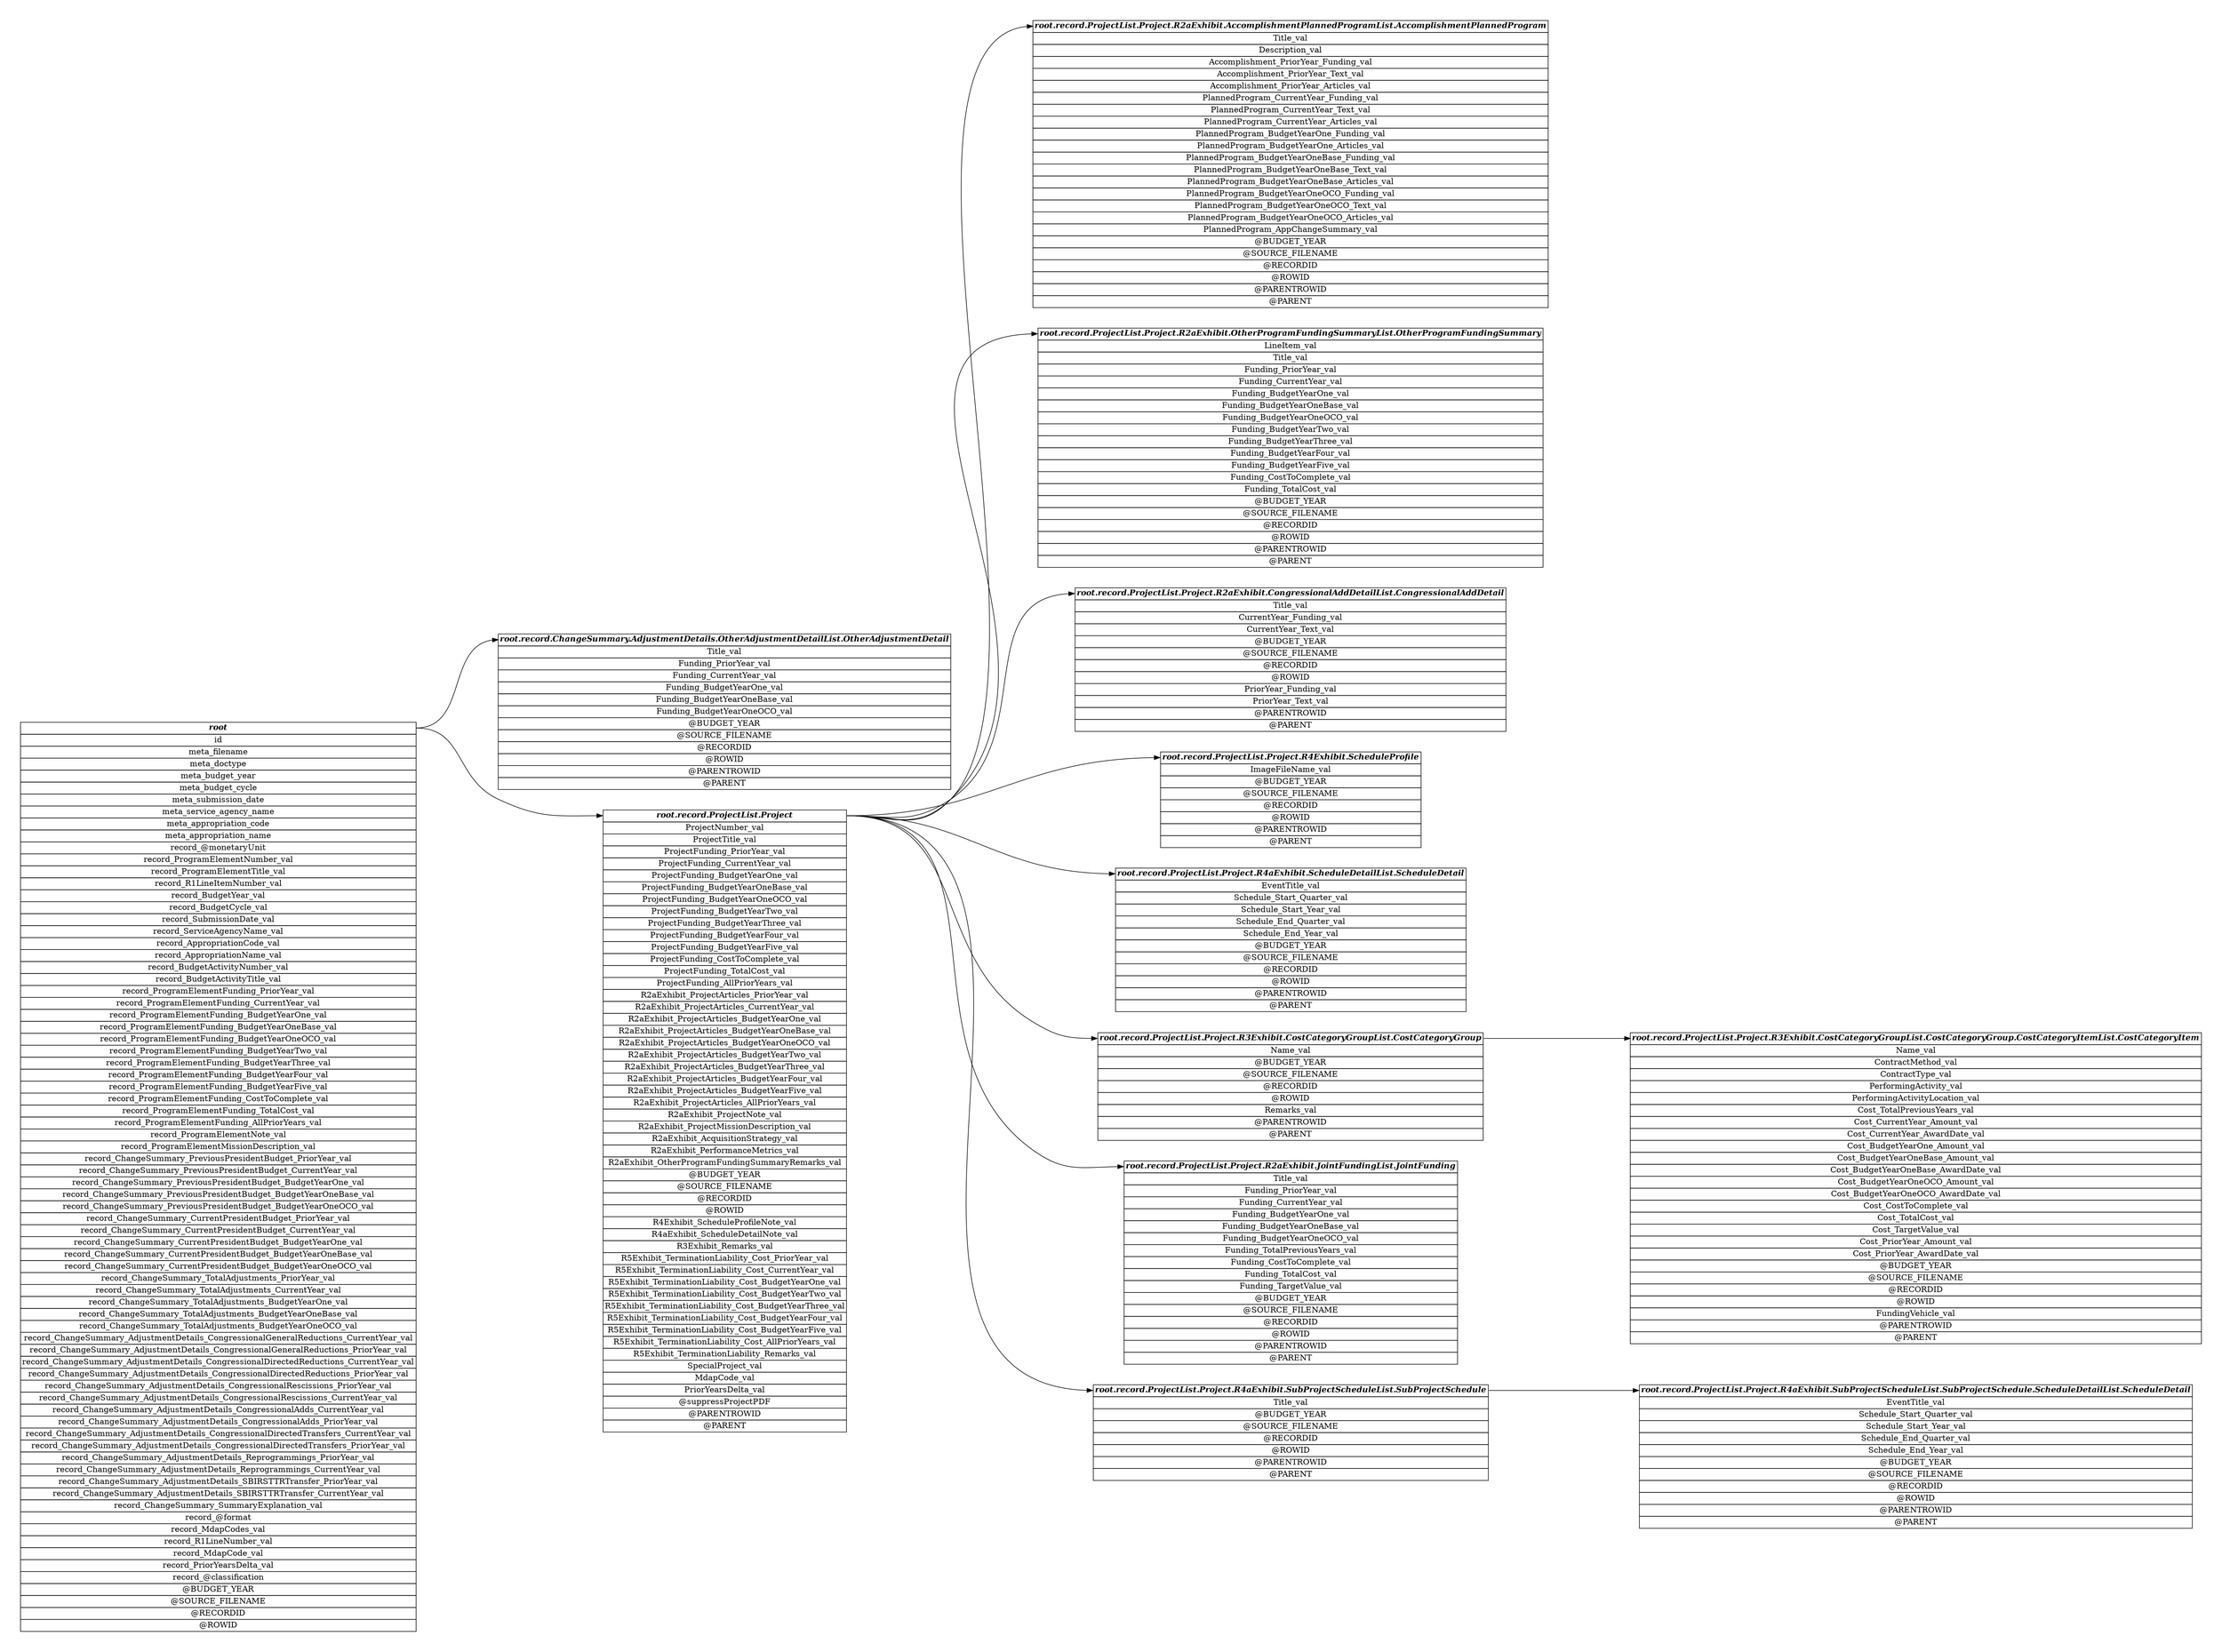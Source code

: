 digraph {
  graph [pad="0.5", nodesep="0.5", ranksep="2"];

  node [shape=plain]

  rankdir=LR;



"root" [label=<
  <table border="0" cellborder="1" cellspacing="0">
  <tr><td port="0"><b><i>root</i></b></td></tr>
  <tr><td port="id">id</td></tr>
  <tr><td port="meta_filename">meta_filename</td></tr>
  <tr><td port="meta_doctype">meta_doctype</td></tr>
  <tr><td port="meta_budget_year">meta_budget_year</td></tr>
  <tr><td port="meta_budget_cycle">meta_budget_cycle</td></tr>
  <tr><td port="meta_submission_date">meta_submission_date</td></tr>
  <tr><td port="meta_service_agency_name">meta_service_agency_name</td></tr>
  <tr><td port="meta_appropriation_code">meta_appropriation_code</td></tr>
  <tr><td port="meta_appropriation_name">meta_appropriation_name</td></tr>
  <tr><td port="record_@monetaryUnit">record_@monetaryUnit</td></tr>
  <tr><td port="record_ProgramElementNumber_val">record_ProgramElementNumber_val</td></tr>
  <tr><td port="record_ProgramElementTitle_val">record_ProgramElementTitle_val</td></tr>
  <tr><td port="record_R1LineItemNumber_val">record_R1LineItemNumber_val</td></tr>
  <tr><td port="record_BudgetYear_val">record_BudgetYear_val</td></tr>
  <tr><td port="record_BudgetCycle_val">record_BudgetCycle_val</td></tr>
  <tr><td port="record_SubmissionDate_val">record_SubmissionDate_val</td></tr>
  <tr><td port="record_ServiceAgencyName_val">record_ServiceAgencyName_val</td></tr>
  <tr><td port="record_AppropriationCode_val">record_AppropriationCode_val</td></tr>
  <tr><td port="record_AppropriationName_val">record_AppropriationName_val</td></tr>
  <tr><td port="record_BudgetActivityNumber_val">record_BudgetActivityNumber_val</td></tr>
  <tr><td port="record_BudgetActivityTitle_val">record_BudgetActivityTitle_val</td></tr>
  <tr><td port="record_ProgramElementFunding_PriorYear_val">record_ProgramElementFunding_PriorYear_val</td></tr>
  <tr><td port="record_ProgramElementFunding_CurrentYear_val">record_ProgramElementFunding_CurrentYear_val</td></tr>
  <tr><td port="record_ProgramElementFunding_BudgetYearOne_val">record_ProgramElementFunding_BudgetYearOne_val</td></tr>
  <tr><td port="record_ProgramElementFunding_BudgetYearOneBase_val">record_ProgramElementFunding_BudgetYearOneBase_val</td></tr>
  <tr><td port="record_ProgramElementFunding_BudgetYearOneOCO_val">record_ProgramElementFunding_BudgetYearOneOCO_val</td></tr>
  <tr><td port="record_ProgramElementFunding_BudgetYearTwo_val">record_ProgramElementFunding_BudgetYearTwo_val</td></tr>
  <tr><td port="record_ProgramElementFunding_BudgetYearThree_val">record_ProgramElementFunding_BudgetYearThree_val</td></tr>
  <tr><td port="record_ProgramElementFunding_BudgetYearFour_val">record_ProgramElementFunding_BudgetYearFour_val</td></tr>
  <tr><td port="record_ProgramElementFunding_BudgetYearFive_val">record_ProgramElementFunding_BudgetYearFive_val</td></tr>
  <tr><td port="record_ProgramElementFunding_CostToComplete_val">record_ProgramElementFunding_CostToComplete_val</td></tr>
  <tr><td port="record_ProgramElementFunding_TotalCost_val">record_ProgramElementFunding_TotalCost_val</td></tr>
  <tr><td port="record_ProgramElementFunding_AllPriorYears_val">record_ProgramElementFunding_AllPriorYears_val</td></tr>
  <tr><td port="record_ProgramElementNote_val">record_ProgramElementNote_val</td></tr>
  <tr><td port="record_ProgramElementMissionDescription_val">record_ProgramElementMissionDescription_val</td></tr>
  <tr><td port="record_ChangeSummary_PreviousPresidentBudget_PriorYear_val">record_ChangeSummary_PreviousPresidentBudget_PriorYear_val</td></tr>
  <tr><td port="record_ChangeSummary_PreviousPresidentBudget_CurrentYear_val">record_ChangeSummary_PreviousPresidentBudget_CurrentYear_val</td></tr>
  <tr><td port="record_ChangeSummary_PreviousPresidentBudget_BudgetYearOne_val">record_ChangeSummary_PreviousPresidentBudget_BudgetYearOne_val</td></tr>
  <tr><td port="record_ChangeSummary_PreviousPresidentBudget_BudgetYearOneBase_val">record_ChangeSummary_PreviousPresidentBudget_BudgetYearOneBase_val</td></tr>
  <tr><td port="record_ChangeSummary_PreviousPresidentBudget_BudgetYearOneOCO_val">record_ChangeSummary_PreviousPresidentBudget_BudgetYearOneOCO_val</td></tr>
  <tr><td port="record_ChangeSummary_CurrentPresidentBudget_PriorYear_val">record_ChangeSummary_CurrentPresidentBudget_PriorYear_val</td></tr>
  <tr><td port="record_ChangeSummary_CurrentPresidentBudget_CurrentYear_val">record_ChangeSummary_CurrentPresidentBudget_CurrentYear_val</td></tr>
  <tr><td port="record_ChangeSummary_CurrentPresidentBudget_BudgetYearOne_val">record_ChangeSummary_CurrentPresidentBudget_BudgetYearOne_val</td></tr>
  <tr><td port="record_ChangeSummary_CurrentPresidentBudget_BudgetYearOneBase_val">record_ChangeSummary_CurrentPresidentBudget_BudgetYearOneBase_val</td></tr>
  <tr><td port="record_ChangeSummary_CurrentPresidentBudget_BudgetYearOneOCO_val">record_ChangeSummary_CurrentPresidentBudget_BudgetYearOneOCO_val</td></tr>
  <tr><td port="record_ChangeSummary_TotalAdjustments_PriorYear_val">record_ChangeSummary_TotalAdjustments_PriorYear_val</td></tr>
  <tr><td port="record_ChangeSummary_TotalAdjustments_CurrentYear_val">record_ChangeSummary_TotalAdjustments_CurrentYear_val</td></tr>
  <tr><td port="record_ChangeSummary_TotalAdjustments_BudgetYearOne_val">record_ChangeSummary_TotalAdjustments_BudgetYearOne_val</td></tr>
  <tr><td port="record_ChangeSummary_TotalAdjustments_BudgetYearOneBase_val">record_ChangeSummary_TotalAdjustments_BudgetYearOneBase_val</td></tr>
  <tr><td port="record_ChangeSummary_TotalAdjustments_BudgetYearOneOCO_val">record_ChangeSummary_TotalAdjustments_BudgetYearOneOCO_val</td></tr>
  <tr><td port="record_ChangeSummary_AdjustmentDetails_CongressionalGeneralReductions_CurrentYear_val">record_ChangeSummary_AdjustmentDetails_CongressionalGeneralReductions_CurrentYear_val</td></tr>
  <tr><td port="record_ChangeSummary_AdjustmentDetails_CongressionalGeneralReductions_PriorYear_val">record_ChangeSummary_AdjustmentDetails_CongressionalGeneralReductions_PriorYear_val</td></tr>
  <tr><td port="record_ChangeSummary_AdjustmentDetails_CongressionalDirectedReductions_CurrentYear_val">record_ChangeSummary_AdjustmentDetails_CongressionalDirectedReductions_CurrentYear_val</td></tr>
  <tr><td port="record_ChangeSummary_AdjustmentDetails_CongressionalDirectedReductions_PriorYear_val">record_ChangeSummary_AdjustmentDetails_CongressionalDirectedReductions_PriorYear_val</td></tr>
  <tr><td port="record_ChangeSummary_AdjustmentDetails_CongressionalRescissions_PriorYear_val">record_ChangeSummary_AdjustmentDetails_CongressionalRescissions_PriorYear_val</td></tr>
  <tr><td port="record_ChangeSummary_AdjustmentDetails_CongressionalRescissions_CurrentYear_val">record_ChangeSummary_AdjustmentDetails_CongressionalRescissions_CurrentYear_val</td></tr>
  <tr><td port="record_ChangeSummary_AdjustmentDetails_CongressionalAdds_CurrentYear_val">record_ChangeSummary_AdjustmentDetails_CongressionalAdds_CurrentYear_val</td></tr>
  <tr><td port="record_ChangeSummary_AdjustmentDetails_CongressionalAdds_PriorYear_val">record_ChangeSummary_AdjustmentDetails_CongressionalAdds_PriorYear_val</td></tr>
  <tr><td port="record_ChangeSummary_AdjustmentDetails_CongressionalDirectedTransfers_CurrentYear_val">record_ChangeSummary_AdjustmentDetails_CongressionalDirectedTransfers_CurrentYear_val</td></tr>
  <tr><td port="record_ChangeSummary_AdjustmentDetails_CongressionalDirectedTransfers_PriorYear_val">record_ChangeSummary_AdjustmentDetails_CongressionalDirectedTransfers_PriorYear_val</td></tr>
  <tr><td port="record_ChangeSummary_AdjustmentDetails_Reprogrammings_PriorYear_val">record_ChangeSummary_AdjustmentDetails_Reprogrammings_PriorYear_val</td></tr>
  <tr><td port="record_ChangeSummary_AdjustmentDetails_Reprogrammings_CurrentYear_val">record_ChangeSummary_AdjustmentDetails_Reprogrammings_CurrentYear_val</td></tr>
  <tr><td port="record_ChangeSummary_AdjustmentDetails_SBIRSTTRTransfer_PriorYear_val">record_ChangeSummary_AdjustmentDetails_SBIRSTTRTransfer_PriorYear_val</td></tr>
  <tr><td port="record_ChangeSummary_AdjustmentDetails_SBIRSTTRTransfer_CurrentYear_val">record_ChangeSummary_AdjustmentDetails_SBIRSTTRTransfer_CurrentYear_val</td></tr>
  <tr><td port="record_ChangeSummary_SummaryExplanation_val">record_ChangeSummary_SummaryExplanation_val</td></tr>
  <tr><td port="record_@format">record_@format</td></tr>
  <tr><td port="record_MdapCodes_val">record_MdapCodes_val</td></tr>
  <tr><td port="record_R1LineNumber_val">record_R1LineNumber_val</td></tr>
  <tr><td port="record_MdapCode_val">record_MdapCode_val</td></tr>
  <tr><td port="record_PriorYearsDelta_val">record_PriorYearsDelta_val</td></tr>
  <tr><td port="record_@classification">record_@classification</td></tr>
  <tr><td port="@BUDGET_YEAR">@BUDGET_YEAR</td></tr>
  <tr><td port="@SOURCE_FILENAME">@SOURCE_FILENAME</td></tr>
  <tr><td port="@RECORDID">@RECORDID</td></tr>
  <tr><td port="@ROWID">@ROWID</td></tr>
  </table>>];



"root.record.ChangeSummary.AdjustmentDetails.OtherAdjustmentDetailList.OtherAdjustmentDetail" [label=<
  <table border="0" cellborder="1" cellspacing="0">
  <tr><td port="0"><b><i>root.record.ChangeSummary.AdjustmentDetails.OtherAdjustmentDetailList.OtherAdjustmentDetail</i></b></td></tr>
  <tr><td port="Title_val">Title_val</td></tr>
  <tr><td port="Funding_PriorYear_val">Funding_PriorYear_val</td></tr>
  <tr><td port="Funding_CurrentYear_val">Funding_CurrentYear_val</td></tr>
  <tr><td port="Funding_BudgetYearOne_val">Funding_BudgetYearOne_val</td></tr>
  <tr><td port="Funding_BudgetYearOneBase_val">Funding_BudgetYearOneBase_val</td></tr>
  <tr><td port="Funding_BudgetYearOneOCO_val">Funding_BudgetYearOneOCO_val</td></tr>
  <tr><td port="@BUDGET_YEAR">@BUDGET_YEAR</td></tr>
  <tr><td port="@SOURCE_FILENAME">@SOURCE_FILENAME</td></tr>
  <tr><td port="@RECORDID">@RECORDID</td></tr>
  <tr><td port="@ROWID">@ROWID</td></tr>
  <tr><td port="@PARENTROWID">@PARENTROWID</td></tr>
  <tr><td port="@PARENT">@PARENT</td></tr>
  </table>>];



"root.record.ProjectList.Project" [label=<
  <table border="0" cellborder="1" cellspacing="0">
  <tr><td port="0"><b><i>root.record.ProjectList.Project</i></b></td></tr>
  <tr><td port="ProjectNumber_val">ProjectNumber_val</td></tr>
  <tr><td port="ProjectTitle_val">ProjectTitle_val</td></tr>
  <tr><td port="ProjectFunding_PriorYear_val">ProjectFunding_PriorYear_val</td></tr>
  <tr><td port="ProjectFunding_CurrentYear_val">ProjectFunding_CurrentYear_val</td></tr>
  <tr><td port="ProjectFunding_BudgetYearOne_val">ProjectFunding_BudgetYearOne_val</td></tr>
  <tr><td port="ProjectFunding_BudgetYearOneBase_val">ProjectFunding_BudgetYearOneBase_val</td></tr>
  <tr><td port="ProjectFunding_BudgetYearOneOCO_val">ProjectFunding_BudgetYearOneOCO_val</td></tr>
  <tr><td port="ProjectFunding_BudgetYearTwo_val">ProjectFunding_BudgetYearTwo_val</td></tr>
  <tr><td port="ProjectFunding_BudgetYearThree_val">ProjectFunding_BudgetYearThree_val</td></tr>
  <tr><td port="ProjectFunding_BudgetYearFour_val">ProjectFunding_BudgetYearFour_val</td></tr>
  <tr><td port="ProjectFunding_BudgetYearFive_val">ProjectFunding_BudgetYearFive_val</td></tr>
  <tr><td port="ProjectFunding_CostToComplete_val">ProjectFunding_CostToComplete_val</td></tr>
  <tr><td port="ProjectFunding_TotalCost_val">ProjectFunding_TotalCost_val</td></tr>
  <tr><td port="ProjectFunding_AllPriorYears_val">ProjectFunding_AllPriorYears_val</td></tr>
  <tr><td port="R2aExhibit_ProjectArticles_PriorYear_val">R2aExhibit_ProjectArticles_PriorYear_val</td></tr>
  <tr><td port="R2aExhibit_ProjectArticles_CurrentYear_val">R2aExhibit_ProjectArticles_CurrentYear_val</td></tr>
  <tr><td port="R2aExhibit_ProjectArticles_BudgetYearOne_val">R2aExhibit_ProjectArticles_BudgetYearOne_val</td></tr>
  <tr><td port="R2aExhibit_ProjectArticles_BudgetYearOneBase_val">R2aExhibit_ProjectArticles_BudgetYearOneBase_val</td></tr>
  <tr><td port="R2aExhibit_ProjectArticles_BudgetYearOneOCO_val">R2aExhibit_ProjectArticles_BudgetYearOneOCO_val</td></tr>
  <tr><td port="R2aExhibit_ProjectArticles_BudgetYearTwo_val">R2aExhibit_ProjectArticles_BudgetYearTwo_val</td></tr>
  <tr><td port="R2aExhibit_ProjectArticles_BudgetYearThree_val">R2aExhibit_ProjectArticles_BudgetYearThree_val</td></tr>
  <tr><td port="R2aExhibit_ProjectArticles_BudgetYearFour_val">R2aExhibit_ProjectArticles_BudgetYearFour_val</td></tr>
  <tr><td port="R2aExhibit_ProjectArticles_BudgetYearFive_val">R2aExhibit_ProjectArticles_BudgetYearFive_val</td></tr>
  <tr><td port="R2aExhibit_ProjectArticles_AllPriorYears_val">R2aExhibit_ProjectArticles_AllPriorYears_val</td></tr>
  <tr><td port="R2aExhibit_ProjectNote_val">R2aExhibit_ProjectNote_val</td></tr>
  <tr><td port="R2aExhibit_ProjectMissionDescription_val">R2aExhibit_ProjectMissionDescription_val</td></tr>
  <tr><td port="R2aExhibit_AcquisitionStrategy_val">R2aExhibit_AcquisitionStrategy_val</td></tr>
  <tr><td port="R2aExhibit_PerformanceMetrics_val">R2aExhibit_PerformanceMetrics_val</td></tr>
  <tr><td port="R2aExhibit_OtherProgramFundingSummaryRemarks_val">R2aExhibit_OtherProgramFundingSummaryRemarks_val</td></tr>
  <tr><td port="@BUDGET_YEAR">@BUDGET_YEAR</td></tr>
  <tr><td port="@SOURCE_FILENAME">@SOURCE_FILENAME</td></tr>
  <tr><td port="@RECORDID">@RECORDID</td></tr>
  <tr><td port="@ROWID">@ROWID</td></tr>
  <tr><td port="R4Exhibit_ScheduleProfileNote_val">R4Exhibit_ScheduleProfileNote_val</td></tr>
  <tr><td port="R4aExhibit_ScheduleDetailNote_val">R4aExhibit_ScheduleDetailNote_val</td></tr>
  <tr><td port="R3Exhibit_Remarks_val">R3Exhibit_Remarks_val</td></tr>
  <tr><td port="R5Exhibit_TerminationLiability_Cost_PriorYear_val">R5Exhibit_TerminationLiability_Cost_PriorYear_val</td></tr>
  <tr><td port="R5Exhibit_TerminationLiability_Cost_CurrentYear_val">R5Exhibit_TerminationLiability_Cost_CurrentYear_val</td></tr>
  <tr><td port="R5Exhibit_TerminationLiability_Cost_BudgetYearOne_val">R5Exhibit_TerminationLiability_Cost_BudgetYearOne_val</td></tr>
  <tr><td port="R5Exhibit_TerminationLiability_Cost_BudgetYearTwo_val">R5Exhibit_TerminationLiability_Cost_BudgetYearTwo_val</td></tr>
  <tr><td port="R5Exhibit_TerminationLiability_Cost_BudgetYearThree_val">R5Exhibit_TerminationLiability_Cost_BudgetYearThree_val</td></tr>
  <tr><td port="R5Exhibit_TerminationLiability_Cost_BudgetYearFour_val">R5Exhibit_TerminationLiability_Cost_BudgetYearFour_val</td></tr>
  <tr><td port="R5Exhibit_TerminationLiability_Cost_BudgetYearFive_val">R5Exhibit_TerminationLiability_Cost_BudgetYearFive_val</td></tr>
  <tr><td port="R5Exhibit_TerminationLiability_Cost_AllPriorYears_val">R5Exhibit_TerminationLiability_Cost_AllPriorYears_val</td></tr>
  <tr><td port="R5Exhibit_TerminationLiability_Remarks_val">R5Exhibit_TerminationLiability_Remarks_val</td></tr>
  <tr><td port="SpecialProject_val">SpecialProject_val</td></tr>
  <tr><td port="MdapCode_val">MdapCode_val</td></tr>
  <tr><td port="PriorYearsDelta_val">PriorYearsDelta_val</td></tr>
  <tr><td port="@suppressProjectPDF">@suppressProjectPDF</td></tr>
  <tr><td port="@PARENTROWID">@PARENTROWID</td></tr>
  <tr><td port="@PARENT">@PARENT</td></tr>
  </table>>];



"root.record.ProjectList.Project.R2aExhibit.AccomplishmentPlannedProgramList.AccomplishmentPlannedProgram" [label=<
  <table border="0" cellborder="1" cellspacing="0">
  <tr><td port="0"><b><i>root.record.ProjectList.Project.R2aExhibit.AccomplishmentPlannedProgramList.AccomplishmentPlannedProgram</i></b></td></tr>
  <tr><td port="Title_val">Title_val</td></tr>
  <tr><td port="Description_val">Description_val</td></tr>
  <tr><td port="Accomplishment_PriorYear_Funding_val">Accomplishment_PriorYear_Funding_val</td></tr>
  <tr><td port="Accomplishment_PriorYear_Text_val">Accomplishment_PriorYear_Text_val</td></tr>
  <tr><td port="Accomplishment_PriorYear_Articles_val">Accomplishment_PriorYear_Articles_val</td></tr>
  <tr><td port="PlannedProgram_CurrentYear_Funding_val">PlannedProgram_CurrentYear_Funding_val</td></tr>
  <tr><td port="PlannedProgram_CurrentYear_Text_val">PlannedProgram_CurrentYear_Text_val</td></tr>
  <tr><td port="PlannedProgram_CurrentYear_Articles_val">PlannedProgram_CurrentYear_Articles_val</td></tr>
  <tr><td port="PlannedProgram_BudgetYearOne_Funding_val">PlannedProgram_BudgetYearOne_Funding_val</td></tr>
  <tr><td port="PlannedProgram_BudgetYearOne_Articles_val">PlannedProgram_BudgetYearOne_Articles_val</td></tr>
  <tr><td port="PlannedProgram_BudgetYearOneBase_Funding_val">PlannedProgram_BudgetYearOneBase_Funding_val</td></tr>
  <tr><td port="PlannedProgram_BudgetYearOneBase_Text_val">PlannedProgram_BudgetYearOneBase_Text_val</td></tr>
  <tr><td port="PlannedProgram_BudgetYearOneBase_Articles_val">PlannedProgram_BudgetYearOneBase_Articles_val</td></tr>
  <tr><td port="PlannedProgram_BudgetYearOneOCO_Funding_val">PlannedProgram_BudgetYearOneOCO_Funding_val</td></tr>
  <tr><td port="PlannedProgram_BudgetYearOneOCO_Text_val">PlannedProgram_BudgetYearOneOCO_Text_val</td></tr>
  <tr><td port="PlannedProgram_BudgetYearOneOCO_Articles_val">PlannedProgram_BudgetYearOneOCO_Articles_val</td></tr>
  <tr><td port="PlannedProgram_AppChangeSummary_val">PlannedProgram_AppChangeSummary_val</td></tr>
  <tr><td port="@BUDGET_YEAR">@BUDGET_YEAR</td></tr>
  <tr><td port="@SOURCE_FILENAME">@SOURCE_FILENAME</td></tr>
  <tr><td port="@RECORDID">@RECORDID</td></tr>
  <tr><td port="@ROWID">@ROWID</td></tr>
  <tr><td port="@PARENTROWID">@PARENTROWID</td></tr>
  <tr><td port="@PARENT">@PARENT</td></tr>
  </table>>];



"root.record.ProjectList.Project.R2aExhibit.OtherProgramFundingSummaryList.OtherProgramFundingSummary" [label=<
  <table border="0" cellborder="1" cellspacing="0">
  <tr><td port="0"><b><i>root.record.ProjectList.Project.R2aExhibit.OtherProgramFundingSummaryList.OtherProgramFundingSummary</i></b></td></tr>
  <tr><td port="LineItem_val">LineItem_val</td></tr>
  <tr><td port="Title_val">Title_val</td></tr>
  <tr><td port="Funding_PriorYear_val">Funding_PriorYear_val</td></tr>
  <tr><td port="Funding_CurrentYear_val">Funding_CurrentYear_val</td></tr>
  <tr><td port="Funding_BudgetYearOne_val">Funding_BudgetYearOne_val</td></tr>
  <tr><td port="Funding_BudgetYearOneBase_val">Funding_BudgetYearOneBase_val</td></tr>
  <tr><td port="Funding_BudgetYearOneOCO_val">Funding_BudgetYearOneOCO_val</td></tr>
  <tr><td port="Funding_BudgetYearTwo_val">Funding_BudgetYearTwo_val</td></tr>
  <tr><td port="Funding_BudgetYearThree_val">Funding_BudgetYearThree_val</td></tr>
  <tr><td port="Funding_BudgetYearFour_val">Funding_BudgetYearFour_val</td></tr>
  <tr><td port="Funding_BudgetYearFive_val">Funding_BudgetYearFive_val</td></tr>
  <tr><td port="Funding_CostToComplete_val">Funding_CostToComplete_val</td></tr>
  <tr><td port="Funding_TotalCost_val">Funding_TotalCost_val</td></tr>
  <tr><td port="@BUDGET_YEAR">@BUDGET_YEAR</td></tr>
  <tr><td port="@SOURCE_FILENAME">@SOURCE_FILENAME</td></tr>
  <tr><td port="@RECORDID">@RECORDID</td></tr>
  <tr><td port="@ROWID">@ROWID</td></tr>
  <tr><td port="@PARENTROWID">@PARENTROWID</td></tr>
  <tr><td port="@PARENT">@PARENT</td></tr>
  </table>>];



"root.record.ProjectList.Project.R2aExhibit.CongressionalAddDetailList.CongressionalAddDetail" [label=<
  <table border="0" cellborder="1" cellspacing="0">
  <tr><td port="0"><b><i>root.record.ProjectList.Project.R2aExhibit.CongressionalAddDetailList.CongressionalAddDetail</i></b></td></tr>
  <tr><td port="Title_val">Title_val</td></tr>
  <tr><td port="CurrentYear_Funding_val">CurrentYear_Funding_val</td></tr>
  <tr><td port="CurrentYear_Text_val">CurrentYear_Text_val</td></tr>
  <tr><td port="@BUDGET_YEAR">@BUDGET_YEAR</td></tr>
  <tr><td port="@SOURCE_FILENAME">@SOURCE_FILENAME</td></tr>
  <tr><td port="@RECORDID">@RECORDID</td></tr>
  <tr><td port="@ROWID">@ROWID</td></tr>
  <tr><td port="PriorYear_Funding_val">PriorYear_Funding_val</td></tr>
  <tr><td port="PriorYear_Text_val">PriorYear_Text_val</td></tr>
  <tr><td port="@PARENTROWID">@PARENTROWID</td></tr>
  <tr><td port="@PARENT">@PARENT</td></tr>
  </table>>];



"root.record.ProjectList.Project.R4Exhibit.ScheduleProfile" [label=<
  <table border="0" cellborder="1" cellspacing="0">
  <tr><td port="0"><b><i>root.record.ProjectList.Project.R4Exhibit.ScheduleProfile</i></b></td></tr>
  <tr><td port="ImageFileName_val">ImageFileName_val</td></tr>
  <tr><td port="@BUDGET_YEAR">@BUDGET_YEAR</td></tr>
  <tr><td port="@SOURCE_FILENAME">@SOURCE_FILENAME</td></tr>
  <tr><td port="@RECORDID">@RECORDID</td></tr>
  <tr><td port="@ROWID">@ROWID</td></tr>
  <tr><td port="@PARENTROWID">@PARENTROWID</td></tr>
  <tr><td port="@PARENT">@PARENT</td></tr>
  </table>>];



"root.record.ProjectList.Project.R4aExhibit.ScheduleDetailList.ScheduleDetail" [label=<
  <table border="0" cellborder="1" cellspacing="0">
  <tr><td port="0"><b><i>root.record.ProjectList.Project.R4aExhibit.ScheduleDetailList.ScheduleDetail</i></b></td></tr>
  <tr><td port="EventTitle_val">EventTitle_val</td></tr>
  <tr><td port="Schedule_Start_Quarter_val">Schedule_Start_Quarter_val</td></tr>
  <tr><td port="Schedule_Start_Year_val">Schedule_Start_Year_val</td></tr>
  <tr><td port="Schedule_End_Quarter_val">Schedule_End_Quarter_val</td></tr>
  <tr><td port="Schedule_End_Year_val">Schedule_End_Year_val</td></tr>
  <tr><td port="@BUDGET_YEAR">@BUDGET_YEAR</td></tr>
  <tr><td port="@SOURCE_FILENAME">@SOURCE_FILENAME</td></tr>
  <tr><td port="@RECORDID">@RECORDID</td></tr>
  <tr><td port="@ROWID">@ROWID</td></tr>
  <tr><td port="@PARENTROWID">@PARENTROWID</td></tr>
  <tr><td port="@PARENT">@PARENT</td></tr>
  </table>>];



"root.record.ProjectList.Project.R3Exhibit.CostCategoryGroupList.CostCategoryGroup" [label=<
  <table border="0" cellborder="1" cellspacing="0">
  <tr><td port="0"><b><i>root.record.ProjectList.Project.R3Exhibit.CostCategoryGroupList.CostCategoryGroup</i></b></td></tr>
  <tr><td port="Name_val">Name_val</td></tr>
  <tr><td port="@BUDGET_YEAR">@BUDGET_YEAR</td></tr>
  <tr><td port="@SOURCE_FILENAME">@SOURCE_FILENAME</td></tr>
  <tr><td port="@RECORDID">@RECORDID</td></tr>
  <tr><td port="@ROWID">@ROWID</td></tr>
  <tr><td port="Remarks_val">Remarks_val</td></tr>
  <tr><td port="@PARENTROWID">@PARENTROWID</td></tr>
  <tr><td port="@PARENT">@PARENT</td></tr>
  </table>>];



"root.record.ProjectList.Project.R3Exhibit.CostCategoryGroupList.CostCategoryGroup.CostCategoryItemList.CostCategoryItem" [label=<
  <table border="0" cellborder="1" cellspacing="0">
  <tr><td port="0"><b><i>root.record.ProjectList.Project.R3Exhibit.CostCategoryGroupList.CostCategoryGroup.CostCategoryItemList.CostCategoryItem</i></b></td></tr>
  <tr><td port="Name_val">Name_val</td></tr>
  <tr><td port="ContractMethod_val">ContractMethod_val</td></tr>
  <tr><td port="ContractType_val">ContractType_val</td></tr>
  <tr><td port="PerformingActivity_val">PerformingActivity_val</td></tr>
  <tr><td port="PerformingActivityLocation_val">PerformingActivityLocation_val</td></tr>
  <tr><td port="Cost_TotalPreviousYears_val">Cost_TotalPreviousYears_val</td></tr>
  <tr><td port="Cost_CurrentYear_Amount_val">Cost_CurrentYear_Amount_val</td></tr>
  <tr><td port="Cost_CurrentYear_AwardDate_val">Cost_CurrentYear_AwardDate_val</td></tr>
  <tr><td port="Cost_BudgetYearOne_Amount_val">Cost_BudgetYearOne_Amount_val</td></tr>
  <tr><td port="Cost_BudgetYearOneBase_Amount_val">Cost_BudgetYearOneBase_Amount_val</td></tr>
  <tr><td port="Cost_BudgetYearOneBase_AwardDate_val">Cost_BudgetYearOneBase_AwardDate_val</td></tr>
  <tr><td port="Cost_BudgetYearOneOCO_Amount_val">Cost_BudgetYearOneOCO_Amount_val</td></tr>
  <tr><td port="Cost_BudgetYearOneOCO_AwardDate_val">Cost_BudgetYearOneOCO_AwardDate_val</td></tr>
  <tr><td port="Cost_CostToComplete_val">Cost_CostToComplete_val</td></tr>
  <tr><td port="Cost_TotalCost_val">Cost_TotalCost_val</td></tr>
  <tr><td port="Cost_TargetValue_val">Cost_TargetValue_val</td></tr>
  <tr><td port="Cost_PriorYear_Amount_val">Cost_PriorYear_Amount_val</td></tr>
  <tr><td port="Cost_PriorYear_AwardDate_val">Cost_PriorYear_AwardDate_val</td></tr>
  <tr><td port="@BUDGET_YEAR">@BUDGET_YEAR</td></tr>
  <tr><td port="@SOURCE_FILENAME">@SOURCE_FILENAME</td></tr>
  <tr><td port="@RECORDID">@RECORDID</td></tr>
  <tr><td port="@ROWID">@ROWID</td></tr>
  <tr><td port="FundingVehicle_val">FundingVehicle_val</td></tr>
  <tr><td port="@PARENTROWID">@PARENTROWID</td></tr>
  <tr><td port="@PARENT">@PARENT</td></tr>
  </table>>];



"root.record.ProjectList.Project.R2aExhibit.JointFundingList.JointFunding" [label=<
  <table border="0" cellborder="1" cellspacing="0">
  <tr><td port="0"><b><i>root.record.ProjectList.Project.R2aExhibit.JointFundingList.JointFunding</i></b></td></tr>
  <tr><td port="Title_val">Title_val</td></tr>
  <tr><td port="Funding_PriorYear_val">Funding_PriorYear_val</td></tr>
  <tr><td port="Funding_CurrentYear_val">Funding_CurrentYear_val</td></tr>
  <tr><td port="Funding_BudgetYearOne_val">Funding_BudgetYearOne_val</td></tr>
  <tr><td port="Funding_BudgetYearOneBase_val">Funding_BudgetYearOneBase_val</td></tr>
  <tr><td port="Funding_BudgetYearOneOCO_val">Funding_BudgetYearOneOCO_val</td></tr>
  <tr><td port="Funding_TotalPreviousYears_val">Funding_TotalPreviousYears_val</td></tr>
  <tr><td port="Funding_CostToComplete_val">Funding_CostToComplete_val</td></tr>
  <tr><td port="Funding_TotalCost_val">Funding_TotalCost_val</td></tr>
  <tr><td port="Funding_TargetValue_val">Funding_TargetValue_val</td></tr>
  <tr><td port="@BUDGET_YEAR">@BUDGET_YEAR</td></tr>
  <tr><td port="@SOURCE_FILENAME">@SOURCE_FILENAME</td></tr>
  <tr><td port="@RECORDID">@RECORDID</td></tr>
  <tr><td port="@ROWID">@ROWID</td></tr>
  <tr><td port="@PARENTROWID">@PARENTROWID</td></tr>
  <tr><td port="@PARENT">@PARENT</td></tr>
  </table>>];



"root.record.ProjectList.Project.R4aExhibit.SubProjectScheduleList.SubProjectSchedule" [label=<
  <table border="0" cellborder="1" cellspacing="0">
  <tr><td port="0"><b><i>root.record.ProjectList.Project.R4aExhibit.SubProjectScheduleList.SubProjectSchedule</i></b></td></tr>
  <tr><td port="Title_val">Title_val</td></tr>
  <tr><td port="@BUDGET_YEAR">@BUDGET_YEAR</td></tr>
  <tr><td port="@SOURCE_FILENAME">@SOURCE_FILENAME</td></tr>
  <tr><td port="@RECORDID">@RECORDID</td></tr>
  <tr><td port="@ROWID">@ROWID</td></tr>
  <tr><td port="@PARENTROWID">@PARENTROWID</td></tr>
  <tr><td port="@PARENT">@PARENT</td></tr>
  </table>>];



"root.record.ProjectList.Project.R4aExhibit.SubProjectScheduleList.SubProjectSchedule.ScheduleDetailList.ScheduleDetail" [label=<
  <table border="0" cellborder="1" cellspacing="0">
  <tr><td port="0"><b><i>root.record.ProjectList.Project.R4aExhibit.SubProjectScheduleList.SubProjectSchedule.ScheduleDetailList.ScheduleDetail</i></b></td></tr>
  <tr><td port="EventTitle_val">EventTitle_val</td></tr>
  <tr><td port="Schedule_Start_Quarter_val">Schedule_Start_Quarter_val</td></tr>
  <tr><td port="Schedule_Start_Year_val">Schedule_Start_Year_val</td></tr>
  <tr><td port="Schedule_End_Quarter_val">Schedule_End_Quarter_val</td></tr>
  <tr><td port="Schedule_End_Year_val">Schedule_End_Year_val</td></tr>
  <tr><td port="@BUDGET_YEAR">@BUDGET_YEAR</td></tr>
  <tr><td port="@SOURCE_FILENAME">@SOURCE_FILENAME</td></tr>
  <tr><td port="@RECORDID">@RECORDID</td></tr>
  <tr><td port="@ROWID">@ROWID</td></tr>
  <tr><td port="@PARENTROWID">@PARENTROWID</td></tr>
  <tr><td port="@PARENT">@PARENT</td></tr>
  </table>>];





"root":0 -> "root.record.ChangeSummary.AdjustmentDetails.OtherAdjustmentDetailList.OtherAdjustmentDetail":0
"root":0 -> "root.record.ProjectList.Project":0
"root.record.ProjectList.Project":0 -> "root.record.ProjectList.Project.R2aExhibit.AccomplishmentPlannedProgramList.AccomplishmentPlannedProgram":0
"root.record.ProjectList.Project":0 -> "root.record.ProjectList.Project.R2aExhibit.OtherProgramFundingSummaryList.OtherProgramFundingSummary":0
"root.record.ProjectList.Project":0 -> "root.record.ProjectList.Project.R2aExhibit.CongressionalAddDetailList.CongressionalAddDetail":0
"root.record.ProjectList.Project":0 -> "root.record.ProjectList.Project.R4Exhibit.ScheduleProfile":0
"root.record.ProjectList.Project":0 -> "root.record.ProjectList.Project.R4aExhibit.ScheduleDetailList.ScheduleDetail":0
"root.record.ProjectList.Project":0 -> "root.record.ProjectList.Project.R3Exhibit.CostCategoryGroupList.CostCategoryGroup":0
"root.record.ProjectList.Project":0 -> "root.record.ProjectList.Project.R2aExhibit.JointFundingList.JointFunding":0
"root.record.ProjectList.Project":0 -> "root.record.ProjectList.Project.R4aExhibit.SubProjectScheduleList.SubProjectSchedule":0
"root.record.ProjectList.Project.R3Exhibit.CostCategoryGroupList.CostCategoryGroup":0 -> "root.record.ProjectList.Project.R3Exhibit.CostCategoryGroupList.CostCategoryGroup.CostCategoryItemList.CostCategoryItem":0
"root.record.ProjectList.Project.R4aExhibit.SubProjectScheduleList.SubProjectSchedule":0 -> "root.record.ProjectList.Project.R4aExhibit.SubProjectScheduleList.SubProjectSchedule.ScheduleDetailList.ScheduleDetail":0
}